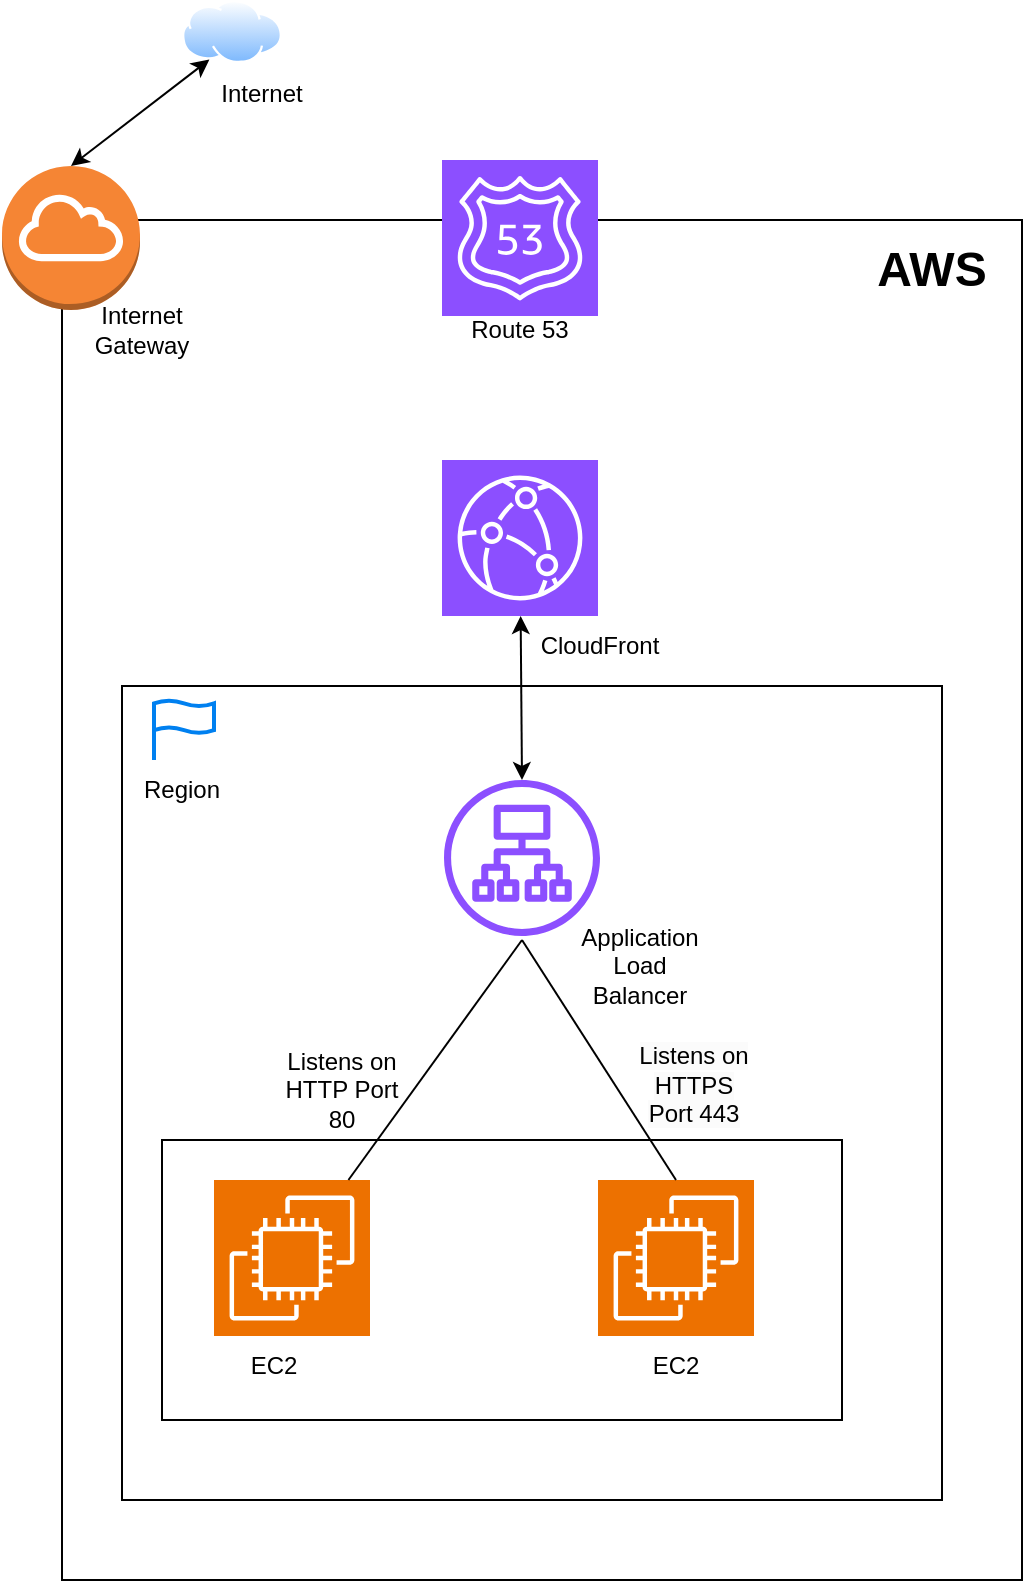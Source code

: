 <mxfile version="22.1.11" type="github">
  <diagram name="Page-1" id="e7e014a7-5840-1c2e-5031-d8a46d1fe8dd">
    <mxGraphModel dx="794" dy="412" grid="1" gridSize="10" guides="1" tooltips="1" connect="1" arrows="1" fold="1" page="1" pageScale="1" pageWidth="1169" pageHeight="826" background="none" math="0" shadow="0">
      <root>
        <mxCell id="0" />
        <mxCell id="1" parent="0" />
        <mxCell id="B8z2p_coyVjfEqF_Krgs-56" value="" style="rounded=0;whiteSpace=wrap;html=1;" vertex="1" parent="1">
          <mxGeometry x="180" y="120" width="480" height="680" as="geometry" />
        </mxCell>
        <mxCell id="B8z2p_coyVjfEqF_Krgs-57" value="" style="sketch=0;points=[[0,0,0],[0.25,0,0],[0.5,0,0],[0.75,0,0],[1,0,0],[0,1,0],[0.25,1,0],[0.5,1,0],[0.75,1,0],[1,1,0],[0,0.25,0],[0,0.5,0],[0,0.75,0],[1,0.25,0],[1,0.5,0],[1,0.75,0]];outlineConnect=0;fontColor=#232F3E;fillColor=#8C4FFF;strokeColor=#ffffff;dashed=0;verticalLabelPosition=bottom;verticalAlign=top;align=center;html=1;fontSize=12;fontStyle=0;aspect=fixed;shape=mxgraph.aws4.resourceIcon;resIcon=mxgraph.aws4.route_53;" vertex="1" parent="1">
          <mxGeometry x="370" y="90" width="78" height="78" as="geometry" />
        </mxCell>
        <mxCell id="B8z2p_coyVjfEqF_Krgs-58" value="&lt;b&gt;&lt;font style=&quot;font-size: 24px;&quot;&gt;AWS&lt;/font&gt;&lt;/b&gt;" style="text;html=1;strokeColor=none;fillColor=none;align=center;verticalAlign=middle;whiteSpace=wrap;rounded=0;" vertex="1" parent="1">
          <mxGeometry x="585" y="130" width="60" height="30" as="geometry" />
        </mxCell>
        <mxCell id="B8z2p_coyVjfEqF_Krgs-59" value="Route 53" style="text;html=1;strokeColor=none;fillColor=none;align=center;verticalAlign=middle;whiteSpace=wrap;rounded=0;" vertex="1" parent="1">
          <mxGeometry x="379" y="160" width="60" height="30" as="geometry" />
        </mxCell>
        <mxCell id="B8z2p_coyVjfEqF_Krgs-61" value="" style="sketch=0;points=[[0,0,0],[0.25,0,0],[0.5,0,0],[0.75,0,0],[1,0,0],[0,1,0],[0.25,1,0],[0.5,1,0],[0.75,1,0],[1,1,0],[0,0.25,0],[0,0.5,0],[0,0.75,0],[1,0.25,0],[1,0.5,0],[1,0.75,0]];outlineConnect=0;fontColor=#232F3E;fillColor=#8C4FFF;strokeColor=#ffffff;dashed=0;verticalLabelPosition=bottom;verticalAlign=top;align=center;html=1;fontSize=12;fontStyle=0;aspect=fixed;shape=mxgraph.aws4.resourceIcon;resIcon=mxgraph.aws4.cloudfront;" vertex="1" parent="1">
          <mxGeometry x="370" y="240" width="78" height="78" as="geometry" />
        </mxCell>
        <mxCell id="B8z2p_coyVjfEqF_Krgs-62" value="CloudFront" style="text;html=1;strokeColor=none;fillColor=none;align=center;verticalAlign=middle;whiteSpace=wrap;rounded=0;" vertex="1" parent="1">
          <mxGeometry x="419" y="318" width="60" height="30" as="geometry" />
        </mxCell>
        <mxCell id="B8z2p_coyVjfEqF_Krgs-63" value="" style="rounded=0;whiteSpace=wrap;html=1;" vertex="1" parent="1">
          <mxGeometry x="210" y="353" width="410" height="407" as="geometry" />
        </mxCell>
        <mxCell id="B8z2p_coyVjfEqF_Krgs-65" value="" style="html=1;verticalLabelPosition=bottom;align=center;labelBackgroundColor=#ffffff;verticalAlign=top;strokeWidth=2;strokeColor=#0080F0;shadow=0;dashed=0;shape=mxgraph.ios7.icons.flag;" vertex="1" parent="1">
          <mxGeometry x="226" y="360" width="30" height="30" as="geometry" />
        </mxCell>
        <mxCell id="B8z2p_coyVjfEqF_Krgs-66" value="Region" style="text;html=1;strokeColor=none;fillColor=none;align=center;verticalAlign=middle;whiteSpace=wrap;rounded=0;" vertex="1" parent="1">
          <mxGeometry x="210" y="390" width="60" height="30" as="geometry" />
        </mxCell>
        <mxCell id="B8z2p_coyVjfEqF_Krgs-67" value="" style="sketch=0;outlineConnect=0;fontColor=#232F3E;gradientColor=none;fillColor=#8C4FFF;strokeColor=none;dashed=0;verticalLabelPosition=bottom;verticalAlign=top;align=center;html=1;fontSize=12;fontStyle=0;aspect=fixed;pointerEvents=1;shape=mxgraph.aws4.application_load_balancer;" vertex="1" parent="1">
          <mxGeometry x="371" y="400" width="78" height="78" as="geometry" />
        </mxCell>
        <mxCell id="B8z2p_coyVjfEqF_Krgs-68" value="Application Load Balancer" style="text;html=1;strokeColor=none;fillColor=none;align=center;verticalAlign=middle;whiteSpace=wrap;rounded=0;" vertex="1" parent="1">
          <mxGeometry x="439" y="478" width="60" height="30" as="geometry" />
        </mxCell>
        <mxCell id="B8z2p_coyVjfEqF_Krgs-69" value="" style="endArrow=classic;startArrow=classic;html=1;rounded=0;" edge="1" parent="1" target="B8z2p_coyVjfEqF_Krgs-61">
          <mxGeometry width="50" height="50" relative="1" as="geometry">
            <mxPoint x="410" y="400" as="sourcePoint" />
            <mxPoint x="430" y="610" as="targetPoint" />
          </mxGeometry>
        </mxCell>
        <mxCell id="B8z2p_coyVjfEqF_Krgs-70" value="" style="rounded=0;whiteSpace=wrap;html=1;" vertex="1" parent="1">
          <mxGeometry x="230" y="580" width="340" height="140" as="geometry" />
        </mxCell>
        <mxCell id="B8z2p_coyVjfEqF_Krgs-71" value="" style="sketch=0;points=[[0,0,0],[0.25,0,0],[0.5,0,0],[0.75,0,0],[1,0,0],[0,1,0],[0.25,1,0],[0.5,1,0],[0.75,1,0],[1,1,0],[0,0.25,0],[0,0.5,0],[0,0.75,0],[1,0.25,0],[1,0.5,0],[1,0.75,0]];outlineConnect=0;fontColor=#232F3E;fillColor=#ED7100;strokeColor=#ffffff;dashed=0;verticalLabelPosition=bottom;verticalAlign=top;align=center;html=1;fontSize=12;fontStyle=0;aspect=fixed;shape=mxgraph.aws4.resourceIcon;resIcon=mxgraph.aws4.ec2;" vertex="1" parent="1">
          <mxGeometry x="256" y="600" width="78" height="78" as="geometry" />
        </mxCell>
        <mxCell id="B8z2p_coyVjfEqF_Krgs-72" value="" style="sketch=0;points=[[0,0,0],[0.25,0,0],[0.5,0,0],[0.75,0,0],[1,0,0],[0,1,0],[0.25,1,0],[0.5,1,0],[0.75,1,0],[1,1,0],[0,0.25,0],[0,0.5,0],[0,0.75,0],[1,0.25,0],[1,0.5,0],[1,0.75,0]];outlineConnect=0;fontColor=#232F3E;fillColor=#ED7100;strokeColor=#ffffff;dashed=0;verticalLabelPosition=bottom;verticalAlign=top;align=center;html=1;fontSize=12;fontStyle=0;aspect=fixed;shape=mxgraph.aws4.resourceIcon;resIcon=mxgraph.aws4.ec2;" vertex="1" parent="1">
          <mxGeometry x="448" y="600" width="78" height="78" as="geometry" />
        </mxCell>
        <mxCell id="B8z2p_coyVjfEqF_Krgs-73" value="EC2" style="text;html=1;strokeColor=none;fillColor=none;align=center;verticalAlign=middle;whiteSpace=wrap;rounded=0;" vertex="1" parent="1">
          <mxGeometry x="256" y="678" width="60" height="30" as="geometry" />
        </mxCell>
        <mxCell id="B8z2p_coyVjfEqF_Krgs-74" value="EC2" style="text;html=1;strokeColor=none;fillColor=none;align=center;verticalAlign=middle;whiteSpace=wrap;rounded=0;" vertex="1" parent="1">
          <mxGeometry x="457" y="678" width="60" height="30" as="geometry" />
        </mxCell>
        <mxCell id="B8z2p_coyVjfEqF_Krgs-75" value="" style="endArrow=none;html=1;rounded=0;" edge="1" parent="1" source="B8z2p_coyVjfEqF_Krgs-71">
          <mxGeometry width="50" height="50" relative="1" as="geometry">
            <mxPoint x="380" y="460" as="sourcePoint" />
            <mxPoint x="410" y="480" as="targetPoint" />
          </mxGeometry>
        </mxCell>
        <mxCell id="B8z2p_coyVjfEqF_Krgs-76" value="" style="endArrow=none;html=1;rounded=0;entryX=0.5;entryY=0;entryDx=0;entryDy=0;entryPerimeter=0;" edge="1" parent="1" target="B8z2p_coyVjfEqF_Krgs-72">
          <mxGeometry width="50" height="50" relative="1" as="geometry">
            <mxPoint x="410" y="480" as="sourcePoint" />
            <mxPoint x="430" y="410" as="targetPoint" />
          </mxGeometry>
        </mxCell>
        <mxCell id="B8z2p_coyVjfEqF_Krgs-86" value="Listens on HTTP Port 80" style="text;html=1;strokeColor=none;fillColor=none;align=center;verticalAlign=middle;whiteSpace=wrap;rounded=0;" vertex="1" parent="1">
          <mxGeometry x="290" y="540" width="60" height="30" as="geometry" />
        </mxCell>
        <mxCell id="B8z2p_coyVjfEqF_Krgs-90" value="&lt;br&gt;&lt;span style=&quot;color: rgb(0, 0, 0); font-family: Helvetica; font-size: 12px; font-style: normal; font-variant-ligatures: normal; font-variant-caps: normal; font-weight: 400; letter-spacing: normal; orphans: 2; text-align: center; text-indent: 0px; text-transform: none; widows: 2; word-spacing: 0px; -webkit-text-stroke-width: 0px; background-color: rgb(251, 251, 251); text-decoration-thickness: initial; text-decoration-style: initial; text-decoration-color: initial; float: none; display: inline !important;&quot;&gt;Listens on HTTPS Port 443&lt;/span&gt;" style="text;html=1;strokeColor=none;fillColor=none;align=center;verticalAlign=middle;whiteSpace=wrap;rounded=0;" vertex="1" parent="1">
          <mxGeometry x="466" y="530" width="60" height="30" as="geometry" />
        </mxCell>
        <mxCell id="B8z2p_coyVjfEqF_Krgs-92" value="" style="outlineConnect=0;dashed=0;verticalLabelPosition=bottom;verticalAlign=top;align=center;html=1;shape=mxgraph.aws3.internet_gateway;fillColor=#F58534;gradientColor=none;" vertex="1" parent="1">
          <mxGeometry x="150" y="93" width="69" height="72" as="geometry" />
        </mxCell>
        <mxCell id="B8z2p_coyVjfEqF_Krgs-93" value="Internet Gateway" style="text;html=1;strokeColor=none;fillColor=none;align=center;verticalAlign=middle;whiteSpace=wrap;rounded=0;" vertex="1" parent="1">
          <mxGeometry x="190" y="160" width="60" height="30" as="geometry" />
        </mxCell>
        <mxCell id="B8z2p_coyVjfEqF_Krgs-94" value="" style="image;aspect=fixed;perimeter=ellipsePerimeter;html=1;align=center;shadow=0;dashed=0;spacingTop=3;image=img/lib/active_directory/internet_cloud.svg;" vertex="1" parent="1">
          <mxGeometry x="240" y="10" width="50" height="31.5" as="geometry" />
        </mxCell>
        <mxCell id="B8z2p_coyVjfEqF_Krgs-95" value="" style="endArrow=classic;startArrow=classic;html=1;rounded=0;entryX=0.25;entryY=1;entryDx=0;entryDy=0;exitX=0.5;exitY=0;exitDx=0;exitDy=0;exitPerimeter=0;" edge="1" parent="1" source="B8z2p_coyVjfEqF_Krgs-92" target="B8z2p_coyVjfEqF_Krgs-94">
          <mxGeometry width="50" height="50" relative="1" as="geometry">
            <mxPoint x="450" y="160" as="sourcePoint" />
            <mxPoint x="500" y="110" as="targetPoint" />
          </mxGeometry>
        </mxCell>
        <mxCell id="B8z2p_coyVjfEqF_Krgs-96" value="Internet" style="text;html=1;strokeColor=none;fillColor=none;align=center;verticalAlign=middle;whiteSpace=wrap;rounded=0;" vertex="1" parent="1">
          <mxGeometry x="250" y="41.5" width="60" height="30" as="geometry" />
        </mxCell>
      </root>
    </mxGraphModel>
  </diagram>
</mxfile>
